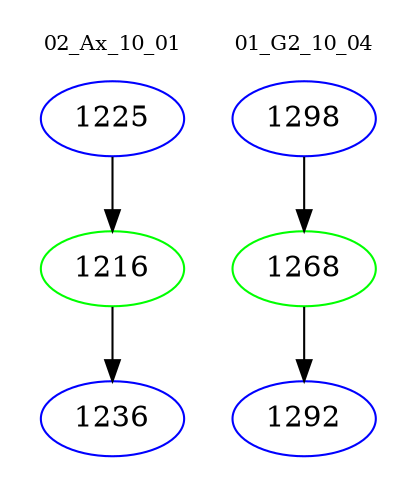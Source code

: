 digraph{
subgraph cluster_0 {
color = white
label = "02_Ax_10_01";
fontsize=10;
T0_1225 [label="1225", color="blue"]
T0_1225 -> T0_1216 [color="black"]
T0_1216 [label="1216", color="green"]
T0_1216 -> T0_1236 [color="black"]
T0_1236 [label="1236", color="blue"]
}
subgraph cluster_1 {
color = white
label = "01_G2_10_04";
fontsize=10;
T1_1298 [label="1298", color="blue"]
T1_1298 -> T1_1268 [color="black"]
T1_1268 [label="1268", color="green"]
T1_1268 -> T1_1292 [color="black"]
T1_1292 [label="1292", color="blue"]
}
}
